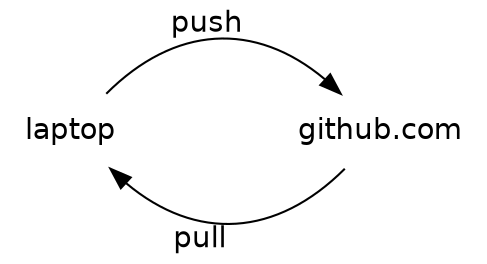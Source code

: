 digraph {
  node[fontname=helvetica shape=none]
  edge[fontname=helvetica]
  rankdir=LR
  laptop[label="laptop"]
  dropbox[label="github.com"]
  laptop:ne -> dropbox:nw[label="push"]
  dropbox:sw -> laptop:se[xlabel="pull"]
}
